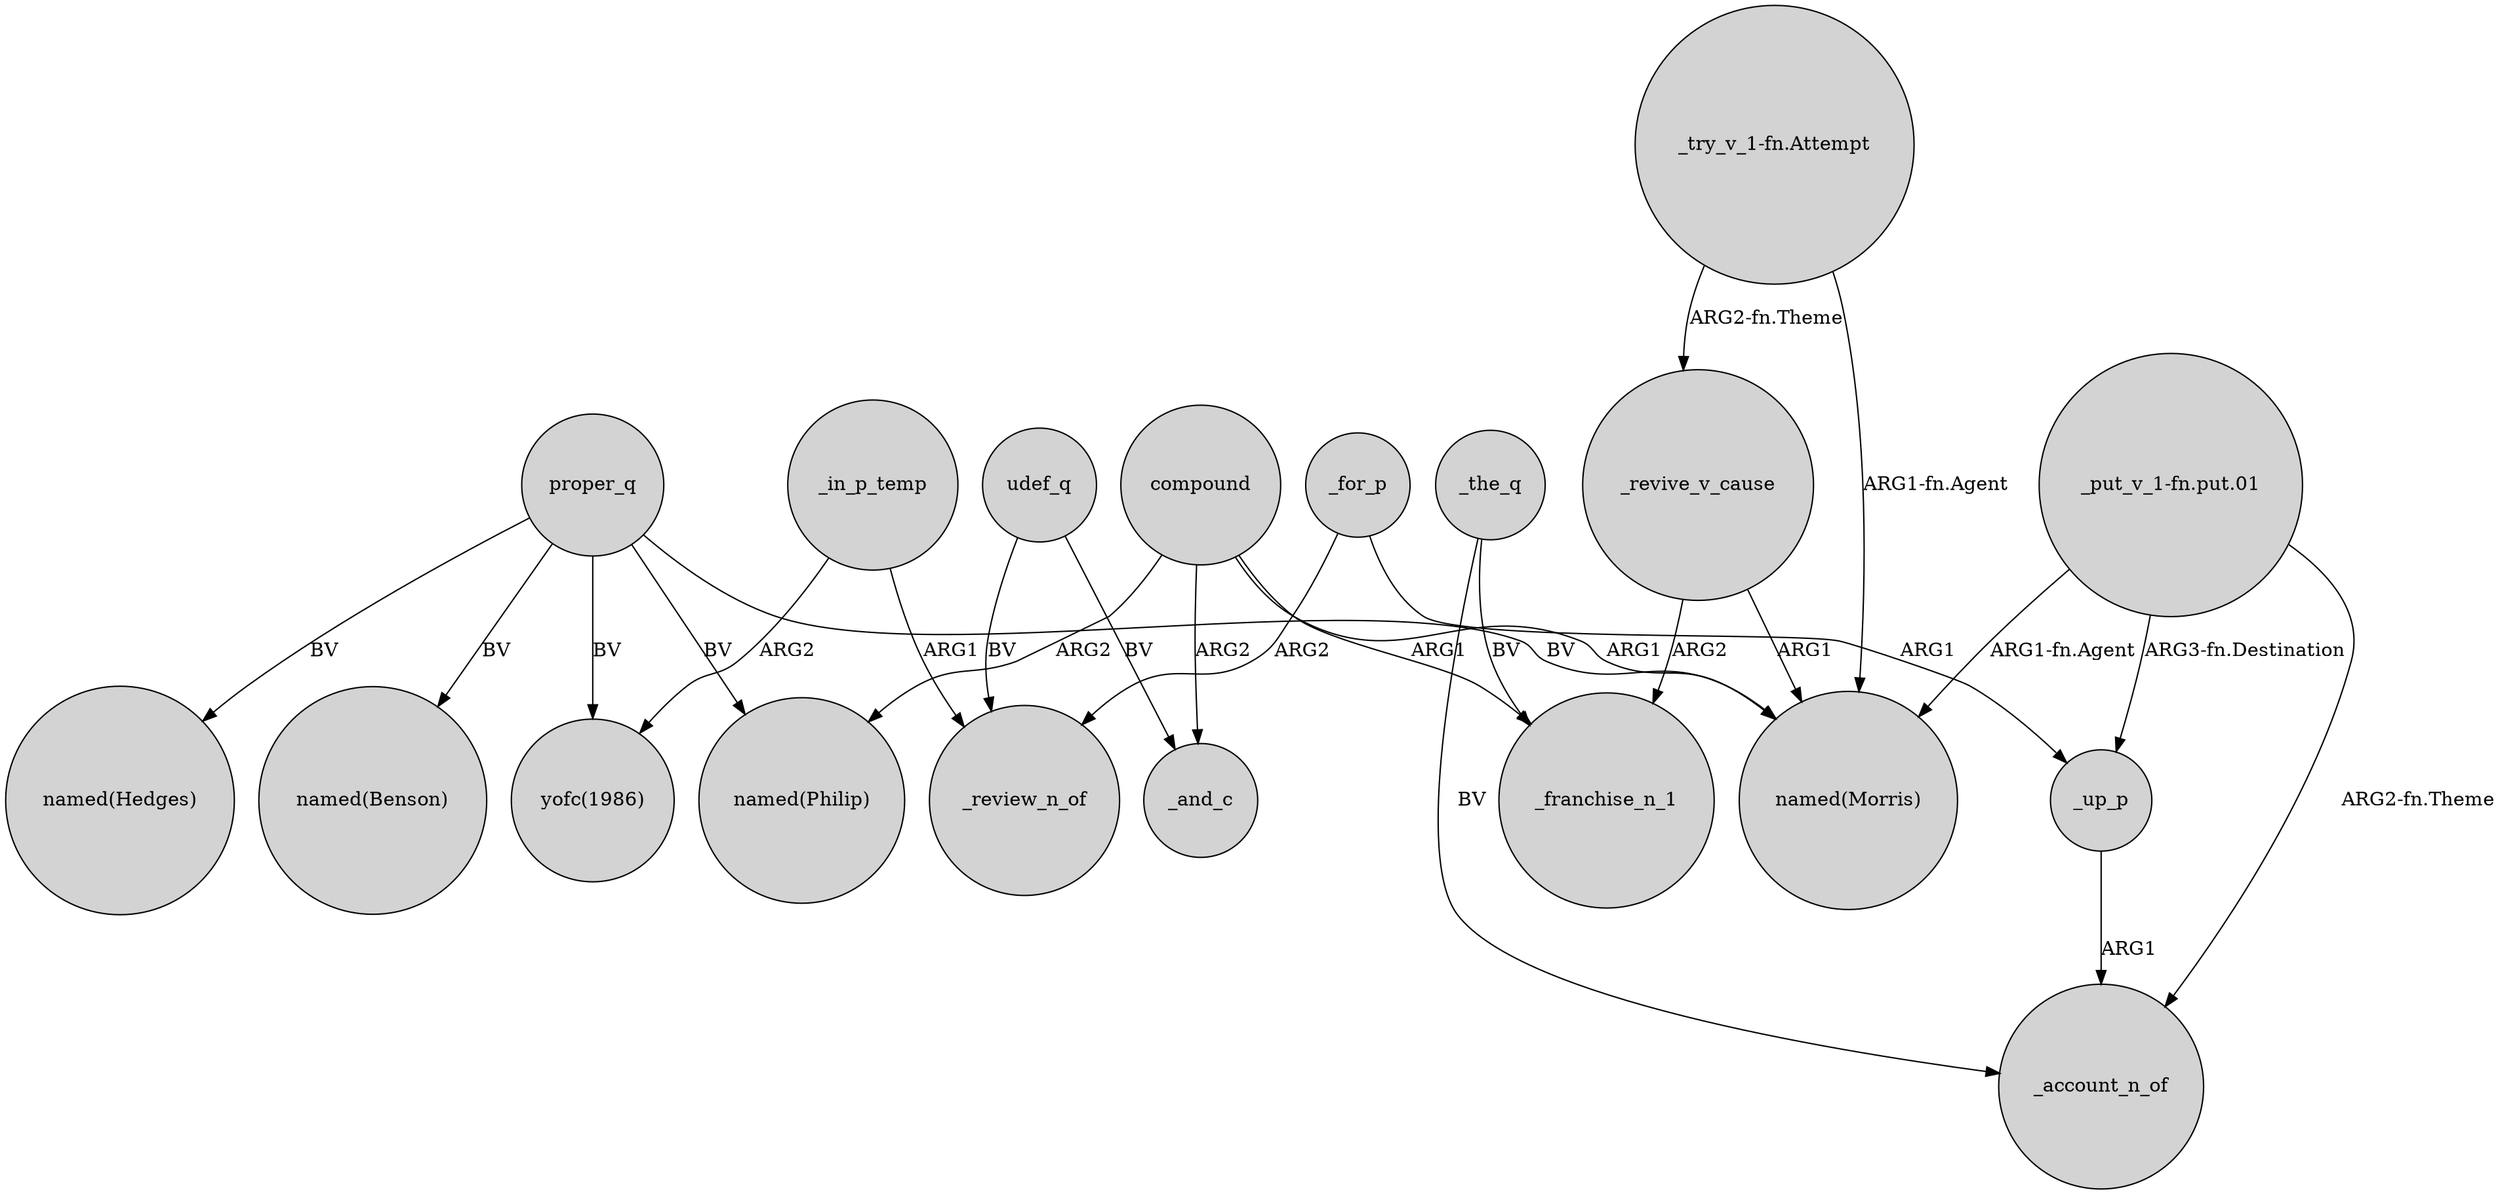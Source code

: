 digraph {
	node [shape=circle style=filled]
	proper_q -> "named(Benson)" [label=BV]
	_in_p_temp -> "yofc(1986)" [label=ARG2]
	"_put_v_1-fn.put.01" -> _account_n_of [label="ARG2-fn.Theme"]
	_the_q -> _account_n_of [label=BV]
	"_try_v_1-fn.Attempt" -> _revive_v_cause [label="ARG2-fn.Theme"]
	_up_p -> _account_n_of [label=ARG1]
	compound -> _franchise_n_1 [label=ARG1]
	compound -> "named(Philip)" [label=ARG2]
	udef_q -> _review_n_of [label=BV]
	proper_q -> "named(Philip)" [label=BV]
	"_try_v_1-fn.Attempt" -> "named(Morris)" [label="ARG1-fn.Agent"]
	compound -> "named(Morris)" [label=ARG1]
	proper_q -> "named(Morris)" [label=BV]
	"_put_v_1-fn.put.01" -> _up_p [label="ARG3-fn.Destination"]
	compound -> _and_c [label=ARG2]
	_for_p -> _review_n_of [label=ARG2]
	_in_p_temp -> _review_n_of [label=ARG1]
	_the_q -> _franchise_n_1 [label=BV]
	_revive_v_cause -> _franchise_n_1 [label=ARG2]
	proper_q -> "yofc(1986)" [label=BV]
	"_put_v_1-fn.put.01" -> "named(Morris)" [label="ARG1-fn.Agent"]
	proper_q -> "named(Hedges)" [label=BV]
	_revive_v_cause -> "named(Morris)" [label=ARG1]
	udef_q -> _and_c [label=BV]
	_for_p -> _up_p [label=ARG1]
}
